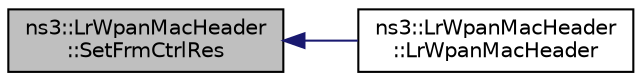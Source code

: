 digraph "ns3::LrWpanMacHeader::SetFrmCtrlRes"
{
  edge [fontname="Helvetica",fontsize="10",labelfontname="Helvetica",labelfontsize="10"];
  node [fontname="Helvetica",fontsize="10",shape=record];
  rankdir="LR";
  Node1 [label="ns3::LrWpanMacHeader\l::SetFrmCtrlRes",height=0.2,width=0.4,color="black", fillcolor="grey75", style="filled", fontcolor="black"];
  Node1 -> Node2 [dir="back",color="midnightblue",fontsize="10",style="solid"];
  Node2 [label="ns3::LrWpanMacHeader\l::LrWpanMacHeader",height=0.2,width=0.4,color="black", fillcolor="white", style="filled",URL="$d8/db7/classns3_1_1LrWpanMacHeader.html#a24f0e8f775ad044361cbdb59b3c24075"];
}
